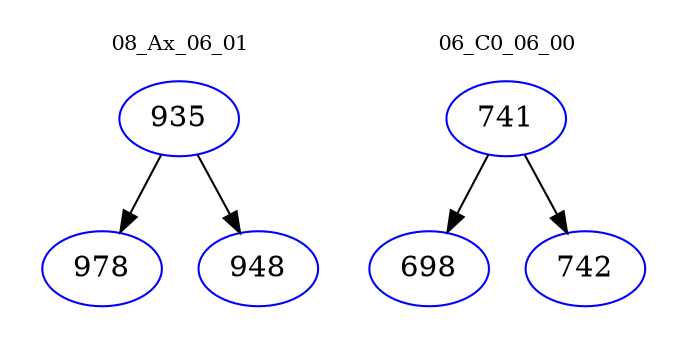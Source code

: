 digraph{
subgraph cluster_0 {
color = white
label = "08_Ax_06_01";
fontsize=10;
T0_935 [label="935", color="blue"]
T0_935 -> T0_978 [color="black"]
T0_978 [label="978", color="blue"]
T0_935 -> T0_948 [color="black"]
T0_948 [label="948", color="blue"]
}
subgraph cluster_1 {
color = white
label = "06_C0_06_00";
fontsize=10;
T1_741 [label="741", color="blue"]
T1_741 -> T1_698 [color="black"]
T1_698 [label="698", color="blue"]
T1_741 -> T1_742 [color="black"]
T1_742 [label="742", color="blue"]
}
}
